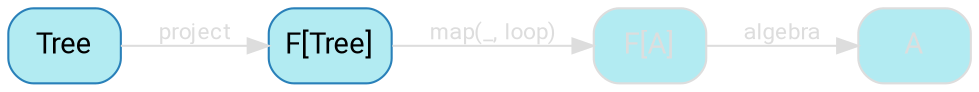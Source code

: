 digraph {
    bgcolor=transparent
    splines=false
    rankdir=LR

    // Default theme: disabled
    node[shape="rectangle" style="rounded,filled" color="#dddddd" fillcolor="#b2ebf2" fontcolor="#dddddd" fontname="Segoe UI,Roboto,Helvetica,Arial,sans-serif"]
    edge [color="#dddddd" fontcolor="#dddddd" fontname="Segoe UI,Roboto,Helvetica,Arial,sans-serif" fontsize=11]

    ListFList[label="F[Tree]" color="#2980B9" fillcolor="#b2ebf2" fontcolor="#000000"]
    ListFA[label="F[A]"]
    B[label=Tree color="#2980B9" fillcolor="#b2ebf2" fontcolor="#000000"]

    B         -> ListFList [label=project]
    ListFList -> ListFA[label="map(_, loop)"]
    ListFA    -> A [label=algebra]
}
